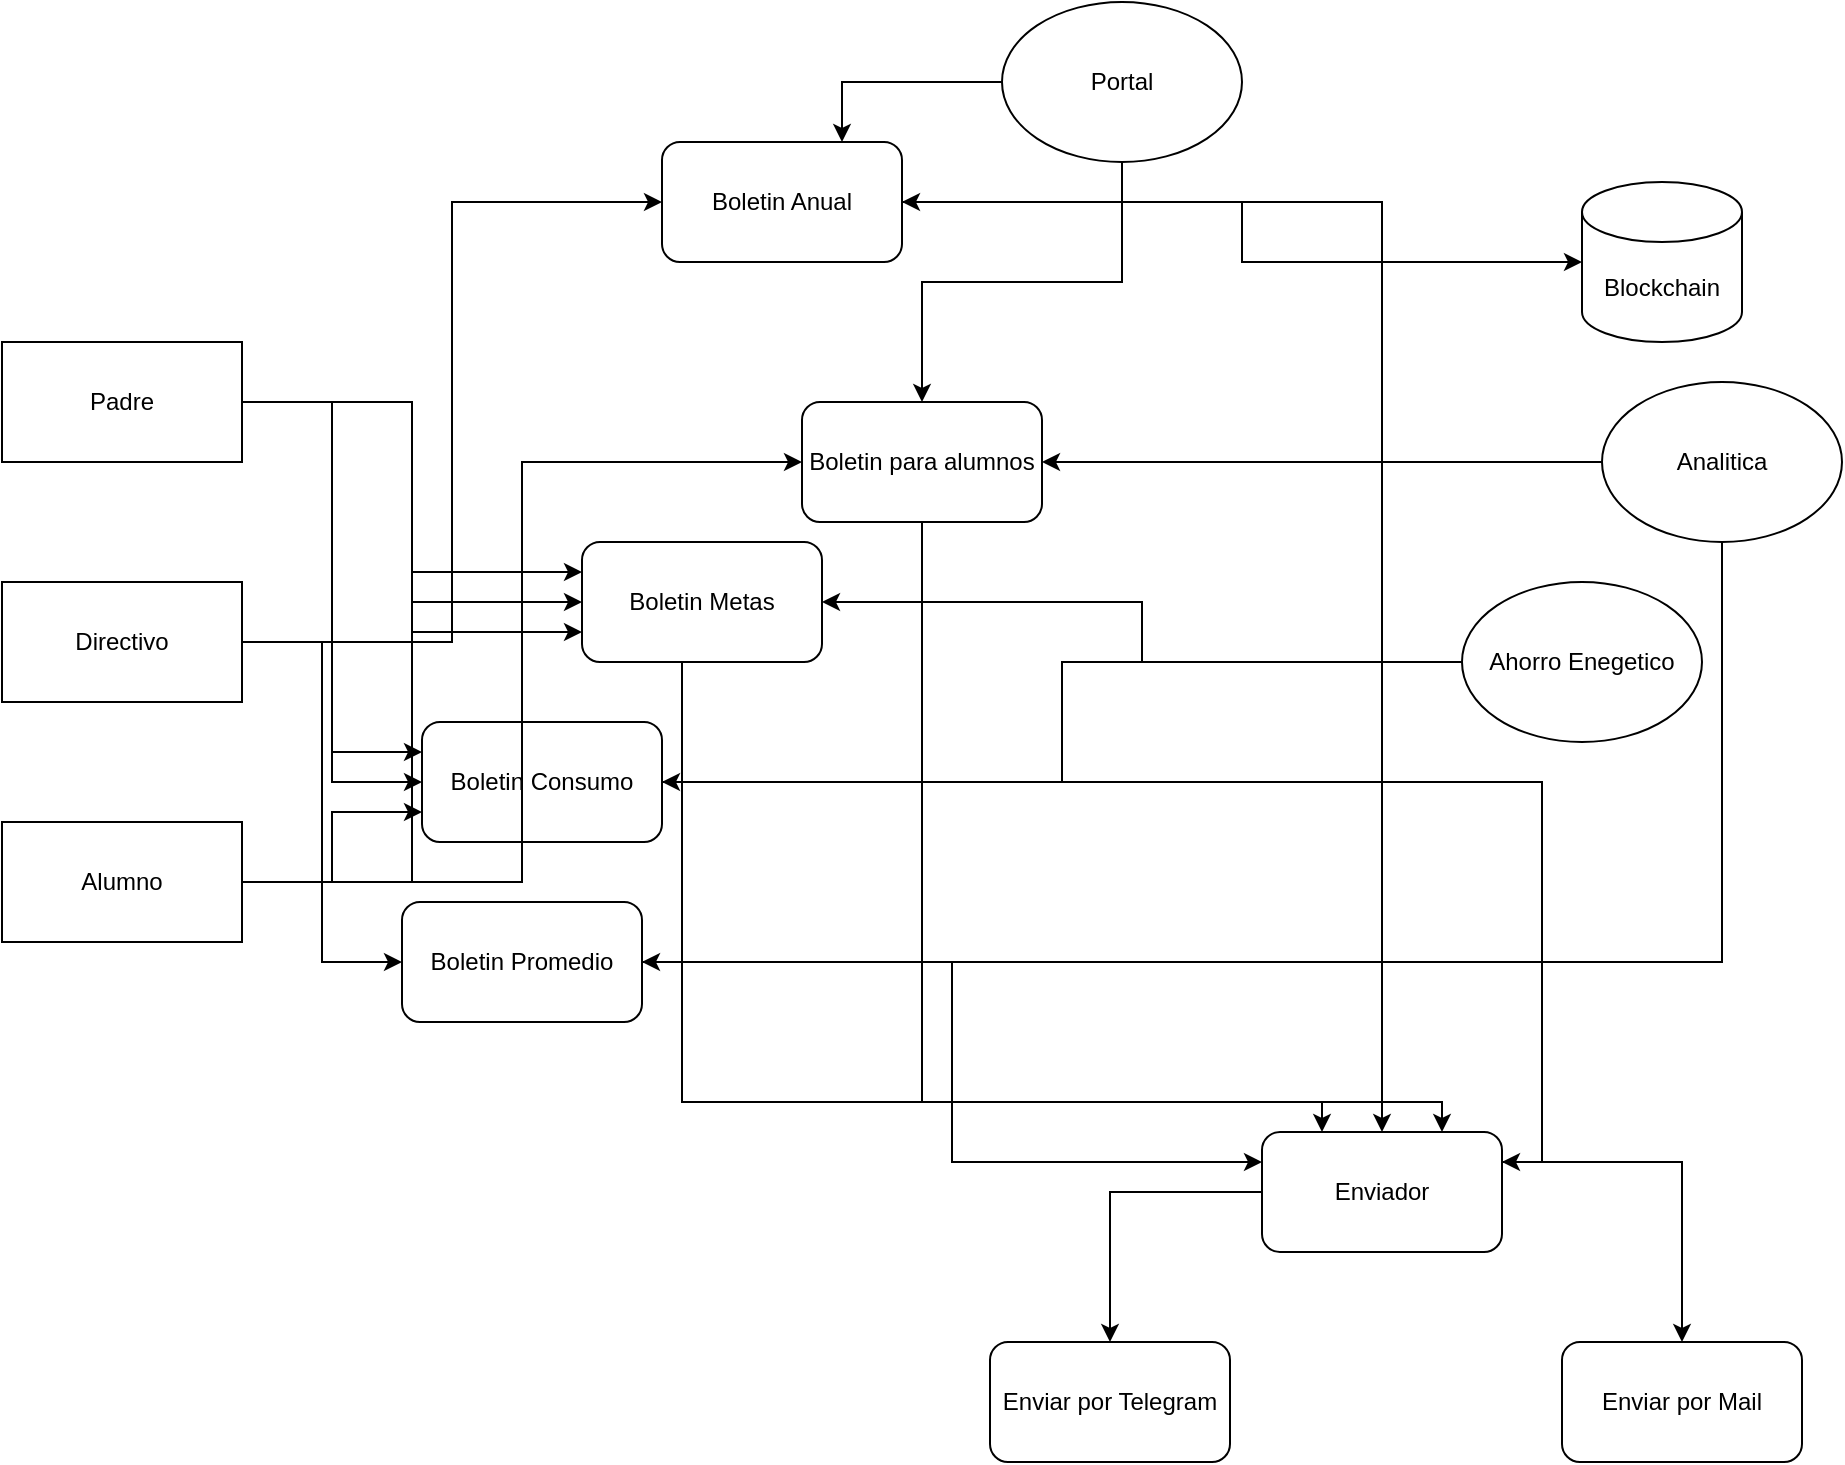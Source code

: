 <mxfile version="20.5.3" type="google"><diagram id="C5RBs43oDa-KdzZeNtuy" name="Page-1"><mxGraphModel grid="1" page="1" gridSize="10" guides="1" tooltips="1" connect="1" arrows="1" fold="1" pageScale="1" pageWidth="827" pageHeight="1169" math="0" shadow="0"><root><mxCell id="WIyWlLk6GJQsqaUBKTNV-0"/><mxCell id="WIyWlLk6GJQsqaUBKTNV-1" parent="WIyWlLk6GJQsqaUBKTNV-0"/><mxCell id="osbBP-D9MRP3qeXEfnHM-26" style="edgeStyle=orthogonalEdgeStyle;rounded=0;orthogonalLoop=1;jettySize=auto;html=1;startArrow=classic;startFill=1;endArrow=none;endFill=0;" edge="1" parent="WIyWlLk6GJQsqaUBKTNV-1" source="osbBP-D9MRP3qeXEfnHM-0" target="osbBP-D9MRP3qeXEfnHM-19"><mxGeometry relative="1" as="geometry"/></mxCell><mxCell id="osbBP-D9MRP3qeXEfnHM-36" style="edgeStyle=orthogonalEdgeStyle;rounded=0;orthogonalLoop=1;jettySize=auto;html=1;entryX=0.25;entryY=0;entryDx=0;entryDy=0;startArrow=none;startFill=0;endArrow=classic;endFill=1;" edge="1" parent="WIyWlLk6GJQsqaUBKTNV-1" source="osbBP-D9MRP3qeXEfnHM-0" target="osbBP-D9MRP3qeXEfnHM-21"><mxGeometry relative="1" as="geometry"><Array as="points"><mxPoint x="200" y="510"/></Array></mxGeometry></mxCell><mxCell id="osbBP-D9MRP3qeXEfnHM-0" value="Boletin Metas" style="rounded=1;whiteSpace=wrap;html=1;" vertex="1" parent="WIyWlLk6GJQsqaUBKTNV-1"><mxGeometry x="150" y="230" width="120" height="60" as="geometry"/></mxCell><mxCell id="osbBP-D9MRP3qeXEfnHM-27" style="edgeStyle=orthogonalEdgeStyle;rounded=0;orthogonalLoop=1;jettySize=auto;html=1;startArrow=classic;startFill=1;endArrow=none;endFill=0;" edge="1" parent="WIyWlLk6GJQsqaUBKTNV-1" source="osbBP-D9MRP3qeXEfnHM-1" target="osbBP-D9MRP3qeXEfnHM-19"><mxGeometry relative="1" as="geometry"/></mxCell><mxCell id="osbBP-D9MRP3qeXEfnHM-37" style="edgeStyle=orthogonalEdgeStyle;rounded=0;orthogonalLoop=1;jettySize=auto;html=1;entryX=1;entryY=0.25;entryDx=0;entryDy=0;startArrow=none;startFill=0;endArrow=classic;endFill=1;" edge="1" parent="WIyWlLk6GJQsqaUBKTNV-1" source="osbBP-D9MRP3qeXEfnHM-1" target="osbBP-D9MRP3qeXEfnHM-21"><mxGeometry relative="1" as="geometry"/></mxCell><mxCell id="osbBP-D9MRP3qeXEfnHM-1" value="Boletin Consumo" style="rounded=1;whiteSpace=wrap;html=1;" vertex="1" parent="WIyWlLk6GJQsqaUBKTNV-1"><mxGeometry x="70" y="320" width="120" height="60" as="geometry"/></mxCell><mxCell id="osbBP-D9MRP3qeXEfnHM-25" style="edgeStyle=orthogonalEdgeStyle;rounded=0;orthogonalLoop=1;jettySize=auto;html=1;startArrow=classic;startFill=1;endArrow=none;endFill=0;" edge="1" parent="WIyWlLk6GJQsqaUBKTNV-1" source="osbBP-D9MRP3qeXEfnHM-2" target="osbBP-D9MRP3qeXEfnHM-18"><mxGeometry relative="1" as="geometry"/></mxCell><mxCell id="osbBP-D9MRP3qeXEfnHM-30" style="edgeStyle=orthogonalEdgeStyle;rounded=0;orthogonalLoop=1;jettySize=auto;html=1;entryX=0.5;entryY=1;entryDx=0;entryDy=0;startArrow=classic;startFill=1;endArrow=none;endFill=0;" edge="1" parent="WIyWlLk6GJQsqaUBKTNV-1" source="osbBP-D9MRP3qeXEfnHM-2" target="osbBP-D9MRP3qeXEfnHM-20"><mxGeometry relative="1" as="geometry"/></mxCell><mxCell id="osbBP-D9MRP3qeXEfnHM-35" style="edgeStyle=orthogonalEdgeStyle;rounded=0;orthogonalLoop=1;jettySize=auto;html=1;entryX=0.75;entryY=0;entryDx=0;entryDy=0;startArrow=none;startFill=0;endArrow=classic;endFill=1;" edge="1" parent="WIyWlLk6GJQsqaUBKTNV-1" source="osbBP-D9MRP3qeXEfnHM-2" target="osbBP-D9MRP3qeXEfnHM-21"><mxGeometry relative="1" as="geometry"><Array as="points"><mxPoint x="320" y="510"/></Array></mxGeometry></mxCell><mxCell id="osbBP-D9MRP3qeXEfnHM-2" value="Boletin para alumnos" style="rounded=1;whiteSpace=wrap;html=1;" vertex="1" parent="WIyWlLk6GJQsqaUBKTNV-1"><mxGeometry x="260" y="160" width="120" height="60" as="geometry"/></mxCell><mxCell id="osbBP-D9MRP3qeXEfnHM-24" style="edgeStyle=orthogonalEdgeStyle;rounded=0;orthogonalLoop=1;jettySize=auto;html=1;startArrow=classic;startFill=1;" edge="1" parent="WIyWlLk6GJQsqaUBKTNV-1" source="osbBP-D9MRP3qeXEfnHM-3" target="osbBP-D9MRP3qeXEfnHM-17"><mxGeometry relative="1" as="geometry"/></mxCell><mxCell id="osbBP-D9MRP3qeXEfnHM-29" style="edgeStyle=orthogonalEdgeStyle;rounded=0;orthogonalLoop=1;jettySize=auto;html=1;entryX=0;entryY=0.5;entryDx=0;entryDy=0;startArrow=classic;startFill=1;endArrow=none;endFill=0;" edge="1" parent="WIyWlLk6GJQsqaUBKTNV-1" source="osbBP-D9MRP3qeXEfnHM-3" target="osbBP-D9MRP3qeXEfnHM-20"><mxGeometry relative="1" as="geometry"><Array as="points"><mxPoint x="280"/></Array></mxGeometry></mxCell><mxCell id="osbBP-D9MRP3qeXEfnHM-34" style="edgeStyle=orthogonalEdgeStyle;rounded=0;orthogonalLoop=1;jettySize=auto;html=1;entryX=0.5;entryY=0;entryDx=0;entryDy=0;startArrow=none;startFill=0;endArrow=classic;endFill=1;" edge="1" parent="WIyWlLk6GJQsqaUBKTNV-1" source="osbBP-D9MRP3qeXEfnHM-3" target="osbBP-D9MRP3qeXEfnHM-21"><mxGeometry relative="1" as="geometry"/></mxCell><mxCell id="osbBP-D9MRP3qeXEfnHM-3" value="Boletin Anual" style="rounded=1;whiteSpace=wrap;html=1;" vertex="1" parent="WIyWlLk6GJQsqaUBKTNV-1"><mxGeometry x="190" y="30" width="120" height="60" as="geometry"/></mxCell><mxCell id="osbBP-D9MRP3qeXEfnHM-28" style="edgeStyle=orthogonalEdgeStyle;rounded=0;orthogonalLoop=1;jettySize=auto;html=1;entryX=0.5;entryY=1;entryDx=0;entryDy=0;startArrow=classic;startFill=1;endArrow=none;endFill=0;" edge="1" parent="WIyWlLk6GJQsqaUBKTNV-1" source="osbBP-D9MRP3qeXEfnHM-4" target="osbBP-D9MRP3qeXEfnHM-18"><mxGeometry relative="1" as="geometry"/></mxCell><mxCell id="osbBP-D9MRP3qeXEfnHM-38" style="edgeStyle=orthogonalEdgeStyle;rounded=0;orthogonalLoop=1;jettySize=auto;html=1;entryX=0;entryY=0.25;entryDx=0;entryDy=0;startArrow=none;startFill=0;endArrow=classic;endFill=1;" edge="1" parent="WIyWlLk6GJQsqaUBKTNV-1" source="osbBP-D9MRP3qeXEfnHM-4" target="osbBP-D9MRP3qeXEfnHM-21"><mxGeometry relative="1" as="geometry"/></mxCell><mxCell id="osbBP-D9MRP3qeXEfnHM-4" value="Boletin Promedio" style="rounded=1;whiteSpace=wrap;html=1;" vertex="1" parent="WIyWlLk6GJQsqaUBKTNV-1"><mxGeometry x="60" y="410" width="120" height="60" as="geometry"/></mxCell><mxCell id="osbBP-D9MRP3qeXEfnHM-8" style="edgeStyle=orthogonalEdgeStyle;rounded=0;orthogonalLoop=1;jettySize=auto;html=1;entryX=0;entryY=0.5;entryDx=0;entryDy=0;" edge="1" parent="WIyWlLk6GJQsqaUBKTNV-1" source="osbBP-D9MRP3qeXEfnHM-5" target="osbBP-D9MRP3qeXEfnHM-1"><mxGeometry relative="1" as="geometry"/></mxCell><mxCell id="osbBP-D9MRP3qeXEfnHM-9" style="edgeStyle=orthogonalEdgeStyle;rounded=0;orthogonalLoop=1;jettySize=auto;html=1;entryX=0;entryY=0.5;entryDx=0;entryDy=0;" edge="1" parent="WIyWlLk6GJQsqaUBKTNV-1" source="osbBP-D9MRP3qeXEfnHM-5" target="osbBP-D9MRP3qeXEfnHM-0"><mxGeometry relative="1" as="geometry"/></mxCell><mxCell id="osbBP-D9MRP3qeXEfnHM-5" value="Padre" style="rounded=0;whiteSpace=wrap;html=1;" vertex="1" parent="WIyWlLk6GJQsqaUBKTNV-1"><mxGeometry x="-140" y="130" width="120" height="60" as="geometry"/></mxCell><mxCell id="osbBP-D9MRP3qeXEfnHM-10" style="edgeStyle=orthogonalEdgeStyle;rounded=0;orthogonalLoop=1;jettySize=auto;html=1;entryX=0;entryY=0.5;entryDx=0;entryDy=0;" edge="1" parent="WIyWlLk6GJQsqaUBKTNV-1" source="osbBP-D9MRP3qeXEfnHM-6" target="osbBP-D9MRP3qeXEfnHM-3"><mxGeometry relative="1" as="geometry"/></mxCell><mxCell id="osbBP-D9MRP3qeXEfnHM-11" style="edgeStyle=orthogonalEdgeStyle;rounded=0;orthogonalLoop=1;jettySize=auto;html=1;entryX=0;entryY=0.5;entryDx=0;entryDy=0;" edge="1" parent="WIyWlLk6GJQsqaUBKTNV-1" source="osbBP-D9MRP3qeXEfnHM-6" target="osbBP-D9MRP3qeXEfnHM-4"><mxGeometry relative="1" as="geometry"/></mxCell><mxCell id="osbBP-D9MRP3qeXEfnHM-12" style="edgeStyle=orthogonalEdgeStyle;rounded=0;orthogonalLoop=1;jettySize=auto;html=1;entryX=0;entryY=0.25;entryDx=0;entryDy=0;" edge="1" parent="WIyWlLk6GJQsqaUBKTNV-1" source="osbBP-D9MRP3qeXEfnHM-6" target="osbBP-D9MRP3qeXEfnHM-0"><mxGeometry relative="1" as="geometry"/></mxCell><mxCell id="osbBP-D9MRP3qeXEfnHM-13" style="edgeStyle=orthogonalEdgeStyle;rounded=0;orthogonalLoop=1;jettySize=auto;html=1;entryX=0;entryY=0.25;entryDx=0;entryDy=0;" edge="1" parent="WIyWlLk6GJQsqaUBKTNV-1" source="osbBP-D9MRP3qeXEfnHM-6" target="osbBP-D9MRP3qeXEfnHM-1"><mxGeometry relative="1" as="geometry"/></mxCell><mxCell id="osbBP-D9MRP3qeXEfnHM-6" value="Directivo" style="rounded=0;whiteSpace=wrap;html=1;" vertex="1" parent="WIyWlLk6GJQsqaUBKTNV-1"><mxGeometry x="-140" y="250" width="120" height="60" as="geometry"/></mxCell><mxCell id="osbBP-D9MRP3qeXEfnHM-14" style="edgeStyle=orthogonalEdgeStyle;rounded=0;orthogonalLoop=1;jettySize=auto;html=1;entryX=0;entryY=0.75;entryDx=0;entryDy=0;" edge="1" parent="WIyWlLk6GJQsqaUBKTNV-1" source="osbBP-D9MRP3qeXEfnHM-7" target="osbBP-D9MRP3qeXEfnHM-0"><mxGeometry relative="1" as="geometry"/></mxCell><mxCell id="osbBP-D9MRP3qeXEfnHM-15" style="edgeStyle=orthogonalEdgeStyle;rounded=0;orthogonalLoop=1;jettySize=auto;html=1;entryX=0;entryY=0.75;entryDx=0;entryDy=0;" edge="1" parent="WIyWlLk6GJQsqaUBKTNV-1" source="osbBP-D9MRP3qeXEfnHM-7" target="osbBP-D9MRP3qeXEfnHM-1"><mxGeometry relative="1" as="geometry"/></mxCell><mxCell id="osbBP-D9MRP3qeXEfnHM-16" style="edgeStyle=orthogonalEdgeStyle;rounded=0;orthogonalLoop=1;jettySize=auto;html=1;entryX=0;entryY=0.5;entryDx=0;entryDy=0;" edge="1" parent="WIyWlLk6GJQsqaUBKTNV-1" source="osbBP-D9MRP3qeXEfnHM-7" target="osbBP-D9MRP3qeXEfnHM-2"><mxGeometry relative="1" as="geometry"/></mxCell><mxCell id="osbBP-D9MRP3qeXEfnHM-7" value="Alumno" style="rounded=0;whiteSpace=wrap;html=1;" vertex="1" parent="WIyWlLk6GJQsqaUBKTNV-1"><mxGeometry x="-140" y="370" width="120" height="60" as="geometry"/></mxCell><mxCell id="osbBP-D9MRP3qeXEfnHM-17" value="Blockchain" style="shape=cylinder3;whiteSpace=wrap;html=1;boundedLbl=1;backgroundOutline=1;size=15;" vertex="1" parent="WIyWlLk6GJQsqaUBKTNV-1"><mxGeometry x="650" y="50" width="80" height="80" as="geometry"/></mxCell><mxCell id="osbBP-D9MRP3qeXEfnHM-18" value="Analitica" style="ellipse;whiteSpace=wrap;html=1;" vertex="1" parent="WIyWlLk6GJQsqaUBKTNV-1"><mxGeometry x="660" y="150" width="120" height="80" as="geometry"/></mxCell><mxCell id="osbBP-D9MRP3qeXEfnHM-19" value="Ahorro Enegetico" style="ellipse;whiteSpace=wrap;html=1;" vertex="1" parent="WIyWlLk6GJQsqaUBKTNV-1"><mxGeometry x="590" y="250" width="120" height="80" as="geometry"/></mxCell><mxCell id="osbBP-D9MRP3qeXEfnHM-20" value="Portal" style="ellipse;whiteSpace=wrap;html=1;" vertex="1" parent="WIyWlLk6GJQsqaUBKTNV-1"><mxGeometry x="360" y="-40" width="120" height="80" as="geometry"/></mxCell><mxCell id="osbBP-D9MRP3qeXEfnHM-31" style="edgeStyle=orthogonalEdgeStyle;rounded=0;orthogonalLoop=1;jettySize=auto;html=1;entryX=0.5;entryY=0;entryDx=0;entryDy=0;startArrow=none;startFill=0;endArrow=classic;endFill=1;" edge="1" parent="WIyWlLk6GJQsqaUBKTNV-1" source="osbBP-D9MRP3qeXEfnHM-21" target="osbBP-D9MRP3qeXEfnHM-23"><mxGeometry relative="1" as="geometry"><Array as="points"><mxPoint x="700" y="540"/></Array></mxGeometry></mxCell><mxCell id="osbBP-D9MRP3qeXEfnHM-32" style="edgeStyle=orthogonalEdgeStyle;rounded=0;orthogonalLoop=1;jettySize=auto;html=1;startArrow=none;startFill=0;endArrow=classic;endFill=1;" edge="1" parent="WIyWlLk6GJQsqaUBKTNV-1" source="osbBP-D9MRP3qeXEfnHM-21" target="osbBP-D9MRP3qeXEfnHM-22"><mxGeometry relative="1" as="geometry"/></mxCell><mxCell id="osbBP-D9MRP3qeXEfnHM-21" value="Enviador" style="rounded=1;whiteSpace=wrap;html=1;" vertex="1" parent="WIyWlLk6GJQsqaUBKTNV-1"><mxGeometry x="490" y="525" width="120" height="60" as="geometry"/></mxCell><mxCell id="osbBP-D9MRP3qeXEfnHM-22" value="Enviar por Telegram" style="rounded=1;whiteSpace=wrap;html=1;" vertex="1" parent="WIyWlLk6GJQsqaUBKTNV-1"><mxGeometry x="354" y="630" width="120" height="60" as="geometry"/></mxCell><mxCell id="osbBP-D9MRP3qeXEfnHM-23" value="Enviar por Mail" style="rounded=1;whiteSpace=wrap;html=1;" vertex="1" parent="WIyWlLk6GJQsqaUBKTNV-1"><mxGeometry x="640" y="630" width="120" height="60" as="geometry"/></mxCell></root></mxGraphModel></diagram></mxfile>